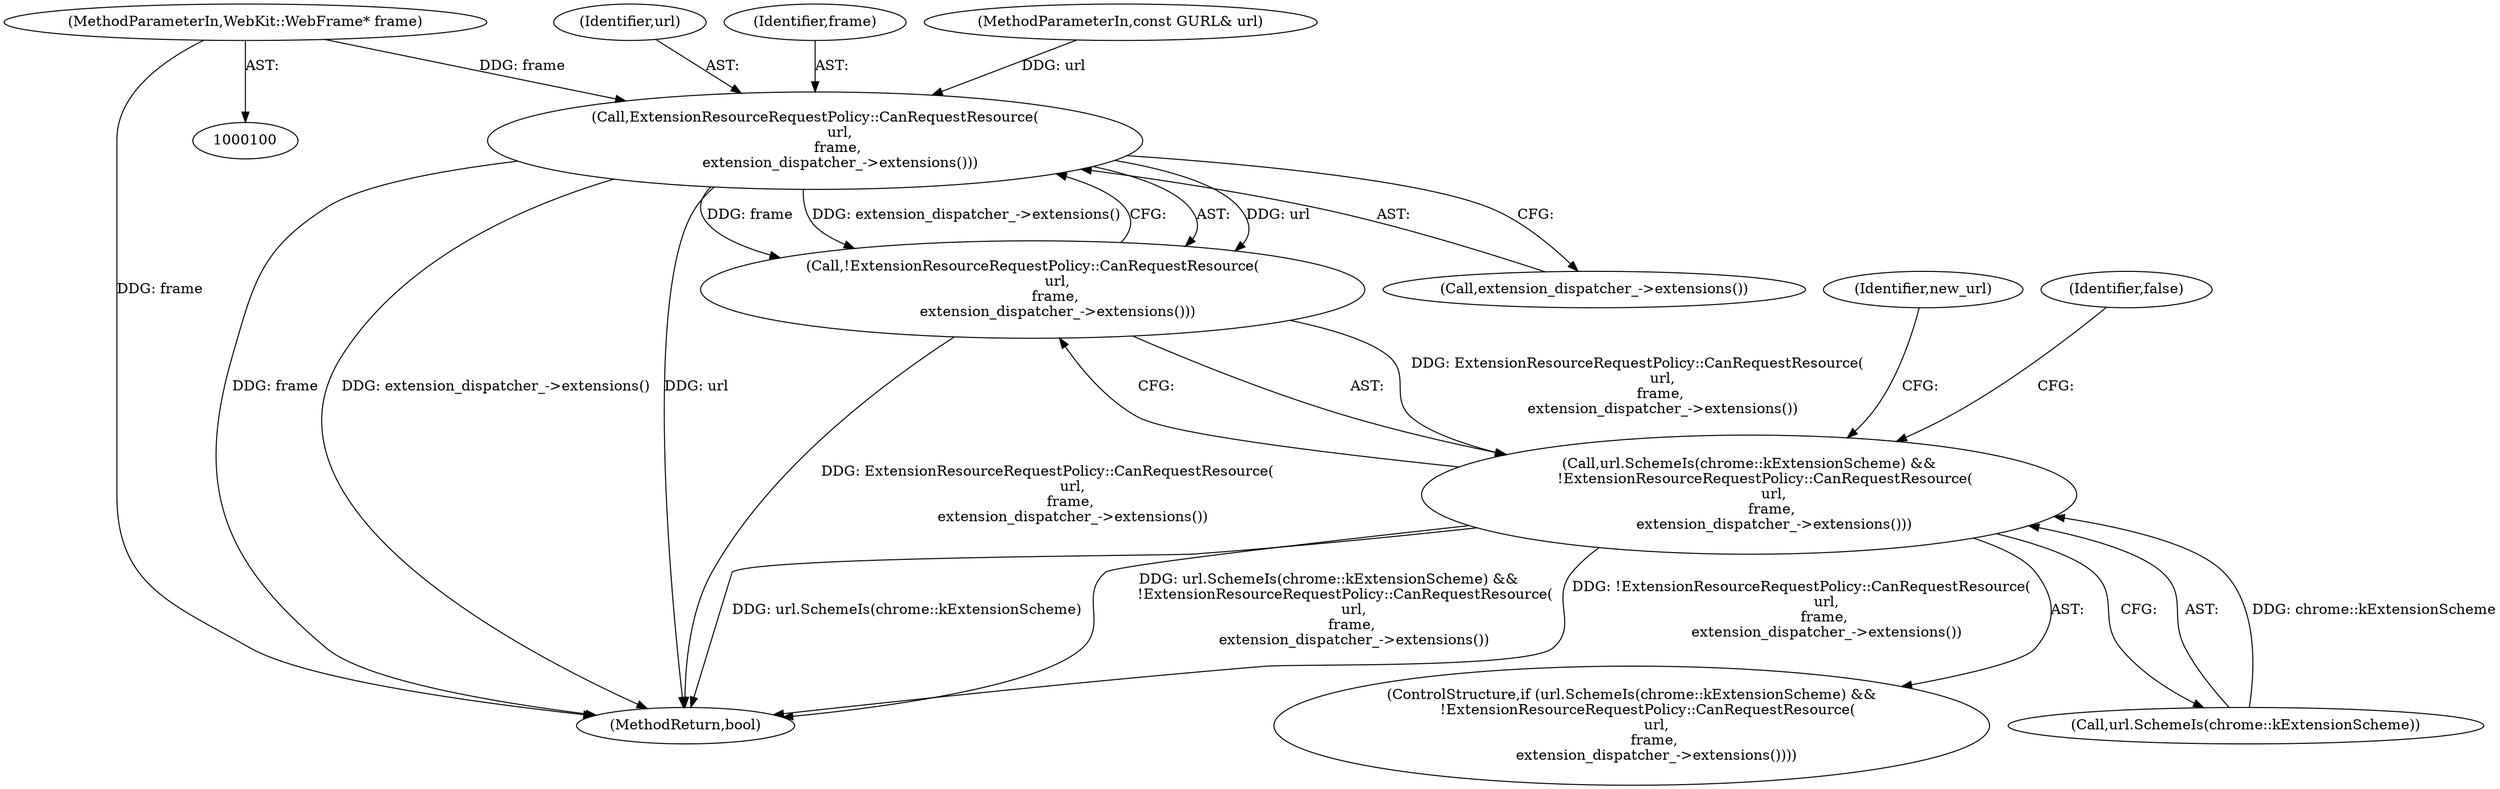 digraph "0_Chrome_23a52bd208885df236cde3ad2cd162b094c0bbe4@pointer" {
"1000101" [label="(MethodParameterIn,WebKit::WebFrame* frame)"];
"1000110" [label="(Call,ExtensionResourceRequestPolicy::CanRequestResource(\n           url,\n          frame,\n           extension_dispatcher_->extensions()))"];
"1000109" [label="(Call,!ExtensionResourceRequestPolicy::CanRequestResource(\n           url,\n          frame,\n           extension_dispatcher_->extensions()))"];
"1000106" [label="(Call,url.SchemeIs(chrome::kExtensionScheme) &&\n       !ExtensionResourceRequestPolicy::CanRequestResource(\n           url,\n          frame,\n           extension_dispatcher_->extensions()))"];
"1000110" [label="(Call,ExtensionResourceRequestPolicy::CanRequestResource(\n           url,\n          frame,\n           extension_dispatcher_->extensions()))"];
"1000102" [label="(MethodParameterIn,const GURL& url)"];
"1000117" [label="(Identifier,new_url)"];
"1000106" [label="(Call,url.SchemeIs(chrome::kExtensionScheme) &&\n       !ExtensionResourceRequestPolicy::CanRequestResource(\n           url,\n          frame,\n           extension_dispatcher_->extensions()))"];
"1000123" [label="(Identifier,false)"];
"1000124" [label="(MethodReturn,bool)"];
"1000111" [label="(Identifier,url)"];
"1000112" [label="(Identifier,frame)"];
"1000101" [label="(MethodParameterIn,WebKit::WebFrame* frame)"];
"1000109" [label="(Call,!ExtensionResourceRequestPolicy::CanRequestResource(\n           url,\n          frame,\n           extension_dispatcher_->extensions()))"];
"1000105" [label="(ControlStructure,if (url.SchemeIs(chrome::kExtensionScheme) &&\n       !ExtensionResourceRequestPolicy::CanRequestResource(\n           url,\n          frame,\n           extension_dispatcher_->extensions())))"];
"1000113" [label="(Call,extension_dispatcher_->extensions())"];
"1000107" [label="(Call,url.SchemeIs(chrome::kExtensionScheme))"];
"1000101" -> "1000100"  [label="AST: "];
"1000101" -> "1000124"  [label="DDG: frame"];
"1000101" -> "1000110"  [label="DDG: frame"];
"1000110" -> "1000109"  [label="AST: "];
"1000110" -> "1000113"  [label="CFG: "];
"1000111" -> "1000110"  [label="AST: "];
"1000112" -> "1000110"  [label="AST: "];
"1000113" -> "1000110"  [label="AST: "];
"1000109" -> "1000110"  [label="CFG: "];
"1000110" -> "1000124"  [label="DDG: frame"];
"1000110" -> "1000124"  [label="DDG: extension_dispatcher_->extensions()"];
"1000110" -> "1000124"  [label="DDG: url"];
"1000110" -> "1000109"  [label="DDG: url"];
"1000110" -> "1000109"  [label="DDG: frame"];
"1000110" -> "1000109"  [label="DDG: extension_dispatcher_->extensions()"];
"1000102" -> "1000110"  [label="DDG: url"];
"1000109" -> "1000106"  [label="AST: "];
"1000106" -> "1000109"  [label="CFG: "];
"1000109" -> "1000124"  [label="DDG: ExtensionResourceRequestPolicy::CanRequestResource(\n           url,\n          frame,\n           extension_dispatcher_->extensions())"];
"1000109" -> "1000106"  [label="DDG: ExtensionResourceRequestPolicy::CanRequestResource(\n           url,\n          frame,\n           extension_dispatcher_->extensions())"];
"1000106" -> "1000105"  [label="AST: "];
"1000106" -> "1000107"  [label="CFG: "];
"1000107" -> "1000106"  [label="AST: "];
"1000117" -> "1000106"  [label="CFG: "];
"1000123" -> "1000106"  [label="CFG: "];
"1000106" -> "1000124"  [label="DDG: url.SchemeIs(chrome::kExtensionScheme)"];
"1000106" -> "1000124"  [label="DDG: url.SchemeIs(chrome::kExtensionScheme) &&\n       !ExtensionResourceRequestPolicy::CanRequestResource(\n           url,\n          frame,\n           extension_dispatcher_->extensions())"];
"1000106" -> "1000124"  [label="DDG: !ExtensionResourceRequestPolicy::CanRequestResource(\n           url,\n          frame,\n           extension_dispatcher_->extensions())"];
"1000107" -> "1000106"  [label="DDG: chrome::kExtensionScheme"];
}

